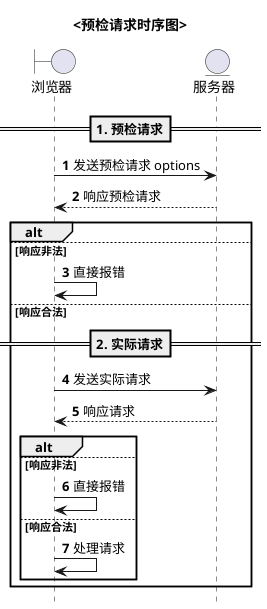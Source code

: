 @startuml
title <预检请求时序图>

hide footbox

' 1. 定义角色
boundary "浏览器" as c
entity "服务器" as s

==1. 预检请求==
' 设置步骤计数
autonumber
c->s: 发送预检请求 options
s-->c: 响应预检请求

alt
else 响应非法
c -> c: 直接报错

else 响应合法

==2. 实际请求==
c->s: 发送实际请求
s-->c: 响应请求
alt
else 响应非法
c -> c: 直接报错

else 响应合法
c ->c: 处理请求
end
end
@enduml

